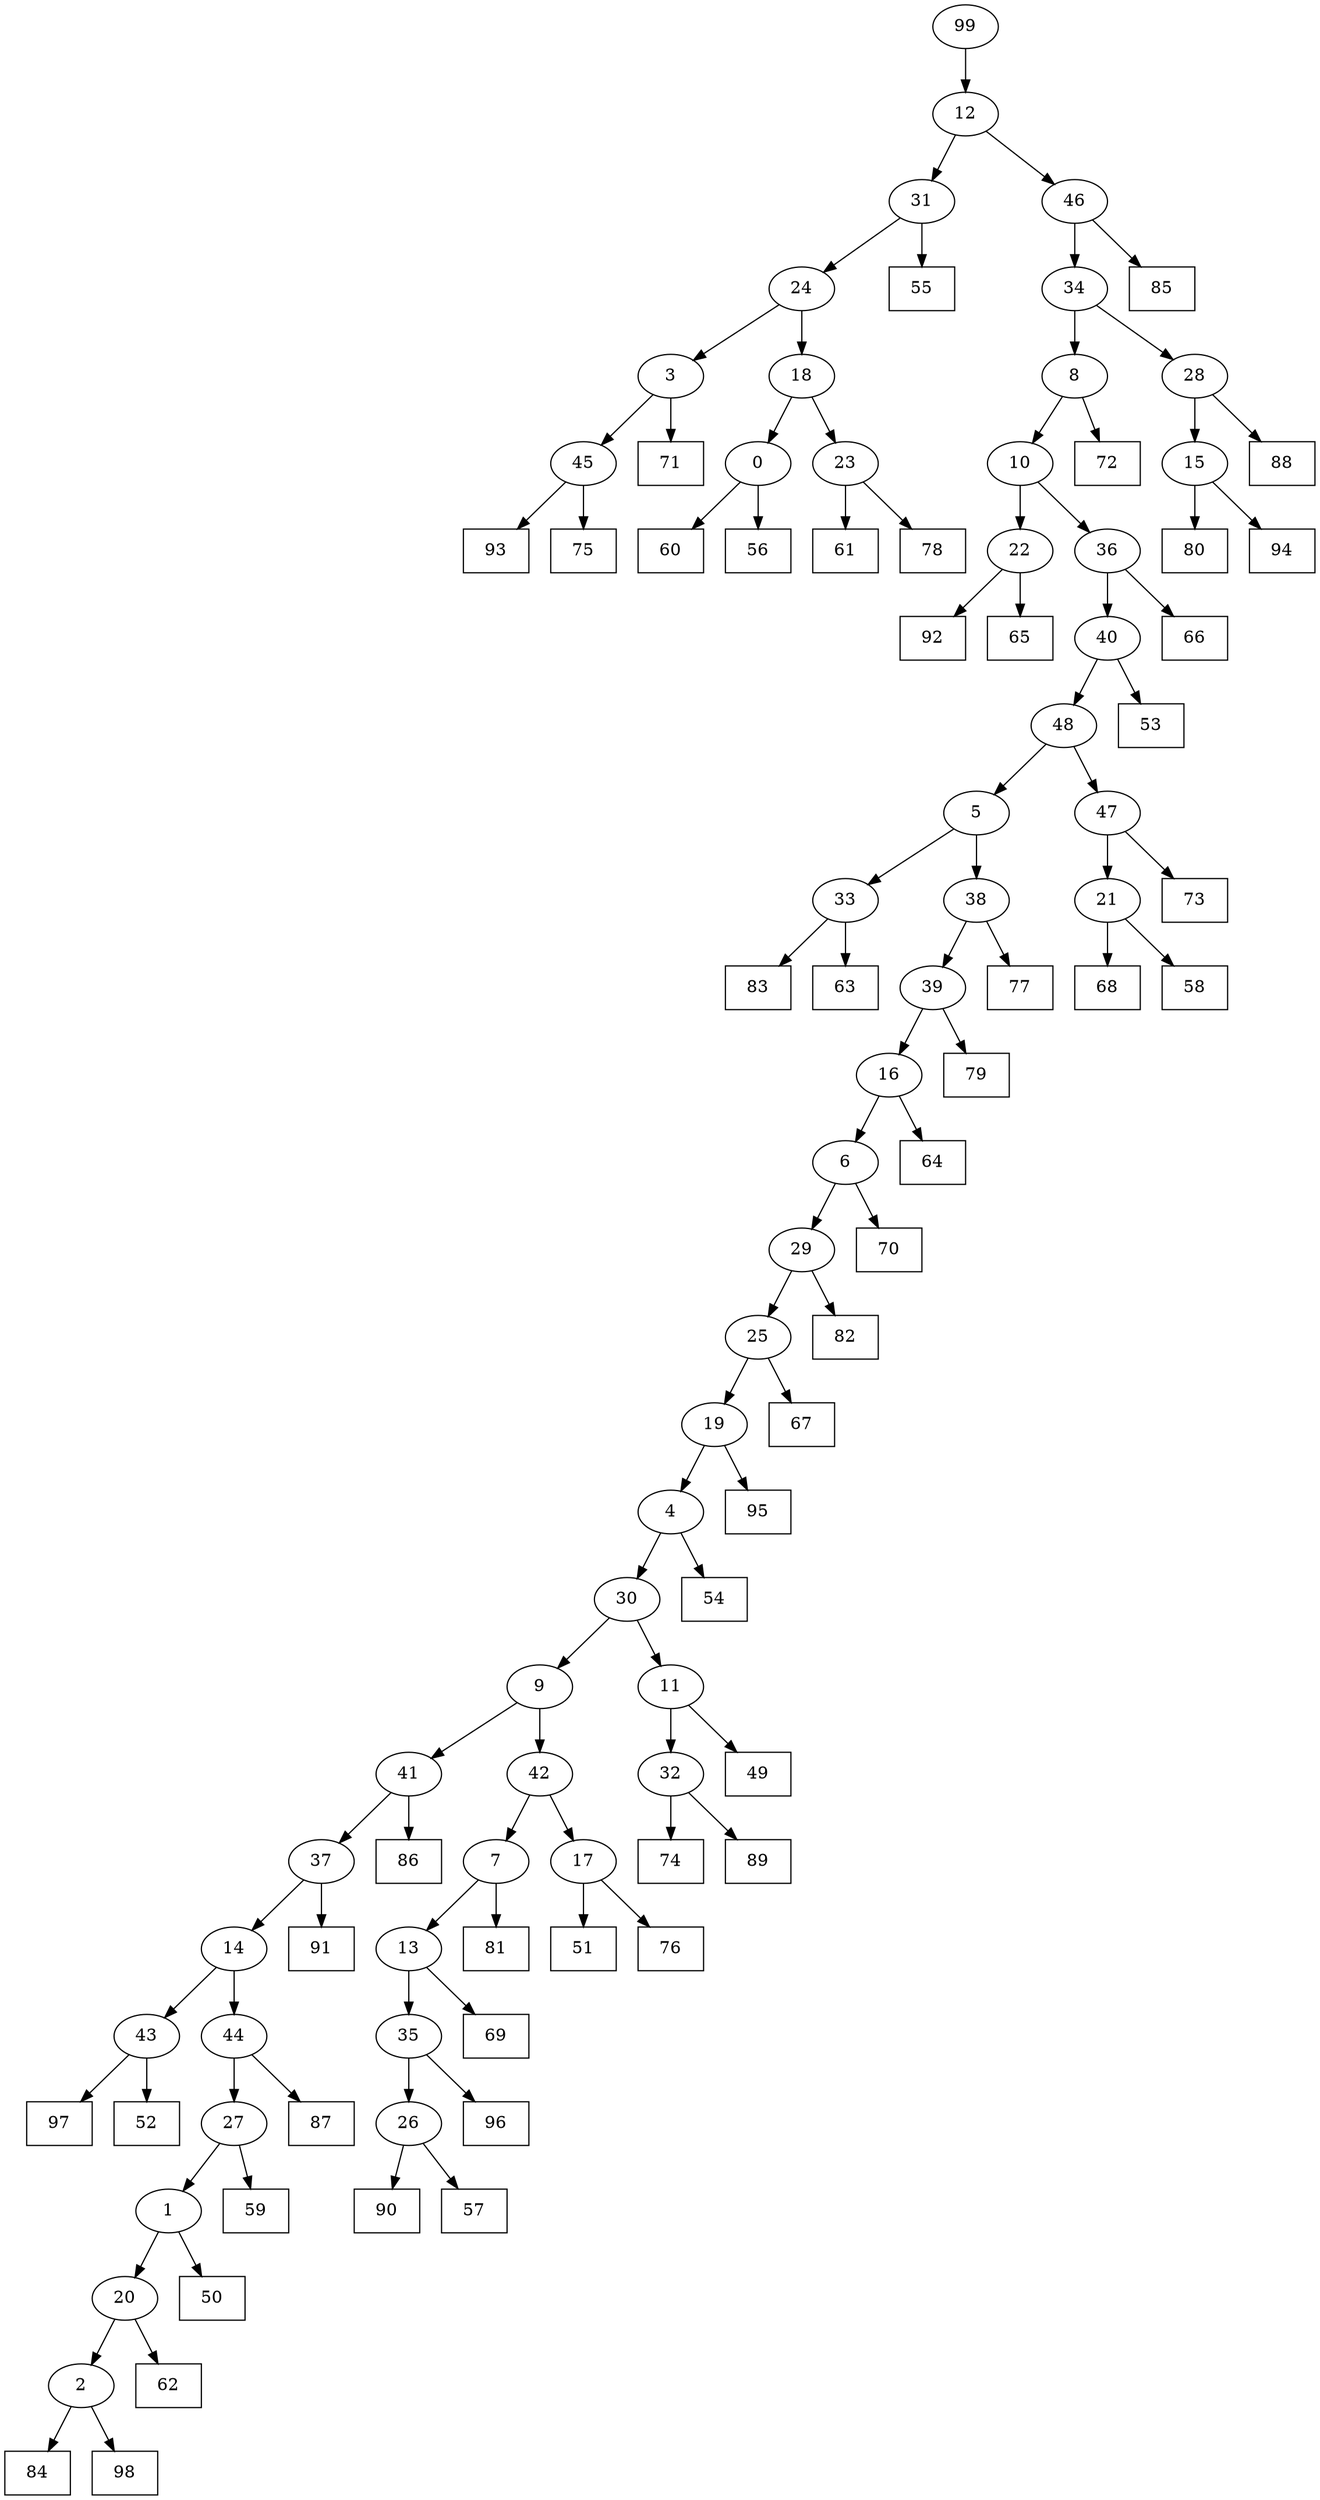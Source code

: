 digraph G {
0[label="0"];
1[label="1"];
2[label="2"];
3[label="3"];
4[label="4"];
5[label="5"];
6[label="6"];
7[label="7"];
8[label="8"];
9[label="9"];
10[label="10"];
11[label="11"];
12[label="12"];
13[label="13"];
14[label="14"];
15[label="15"];
16[label="16"];
17[label="17"];
18[label="18"];
19[label="19"];
20[label="20"];
21[label="21"];
22[label="22"];
23[label="23"];
24[label="24"];
25[label="25"];
26[label="26"];
27[label="27"];
28[label="28"];
29[label="29"];
30[label="30"];
31[label="31"];
32[label="32"];
33[label="33"];
34[label="34"];
35[label="35"];
36[label="36"];
37[label="37"];
38[label="38"];
39[label="39"];
40[label="40"];
41[label="41"];
42[label="42"];
43[label="43"];
44[label="44"];
45[label="45"];
46[label="46"];
47[label="47"];
48[label="48"];
49[shape=box,label="83"];
50[shape=box,label="90"];
51[shape=box,label="49"];
52[shape=box,label="66"];
53[shape=box,label="96"];
54[shape=box,label="63"];
55[shape=box,label="68"];
56[shape=box,label="95"];
57[shape=box,label="55"];
58[shape=box,label="84"];
59[shape=box,label="70"];
60[shape=box,label="80"];
61[shape=box,label="58"];
62[shape=box,label="60"];
63[shape=box,label="57"];
64[shape=box,label="88"];
65[shape=box,label="97"];
66[shape=box,label="56"];
67[shape=box,label="91"];
68[shape=box,label="74"];
69[shape=box,label="82"];
70[shape=box,label="61"];
71[shape=box,label="94"];
72[shape=box,label="81"];
73[shape=box,label="87"];
74[shape=box,label="79"];
75[shape=box,label="73"];
76[shape=box,label="92"];
77[shape=box,label="53"];
78[shape=box,label="51"];
79[shape=box,label="67"];
80[shape=box,label="93"];
81[shape=box,label="86"];
82[shape=box,label="75"];
83[shape=box,label="65"];
84[shape=box,label="76"];
85[shape=box,label="89"];
86[shape=box,label="85"];
87[shape=box,label="59"];
88[shape=box,label="69"];
89[shape=box,label="72"];
90[shape=box,label="50"];
91[shape=box,label="54"];
92[shape=box,label="64"];
93[shape=box,label="77"];
94[shape=box,label="52"];
95[shape=box,label="98"];
96[shape=box,label="62"];
97[shape=box,label="71"];
98[shape=box,label="78"];
99[label="99"];
3->97 ;
27->87 ;
32->68 ;
33->54 ;
12->31 ;
1->20 ;
21->61 ;
0->66 ;
9->41 ;
17->84 ;
43->94 ;
28->15 ;
29->69 ;
16->92 ;
26->50 ;
8->10 ;
22->83 ;
38->39 ;
23->70 ;
48->47 ;
35->26 ;
23->98 ;
21->55 ;
39->74 ;
13->35 ;
35->53 ;
37->67 ;
17->78 ;
22->76 ;
46->86 ;
28->64 ;
45->80 ;
4->91 ;
8->89 ;
20->96 ;
0->62 ;
26->63 ;
39->16 ;
19->4 ;
9->42 ;
5->33 ;
33->49 ;
42->17 ;
36->52 ;
47->75 ;
4->30 ;
16->6 ;
47->21 ;
25->79 ;
44->73 ;
7->72 ;
15->60 ;
6->29 ;
29->25 ;
30->9 ;
31->24 ;
24->3 ;
41->81 ;
3->45 ;
45->82 ;
40->48 ;
10->36 ;
34->8 ;
24->18 ;
11->51 ;
7->13 ;
13->88 ;
2->58 ;
25->19 ;
19->56 ;
14->43 ;
31->57 ;
14->44 ;
44->27 ;
18->0 ;
20->2 ;
2->95 ;
36->40 ;
40->77 ;
10->22 ;
32->85 ;
43->65 ;
41->37 ;
37->14 ;
42->7 ;
48->5 ;
18->23 ;
30->11 ;
11->32 ;
27->1 ;
1->90 ;
5->38 ;
38->93 ;
15->71 ;
46->34 ;
34->28 ;
6->59 ;
99->12 ;
12->46 ;
}
